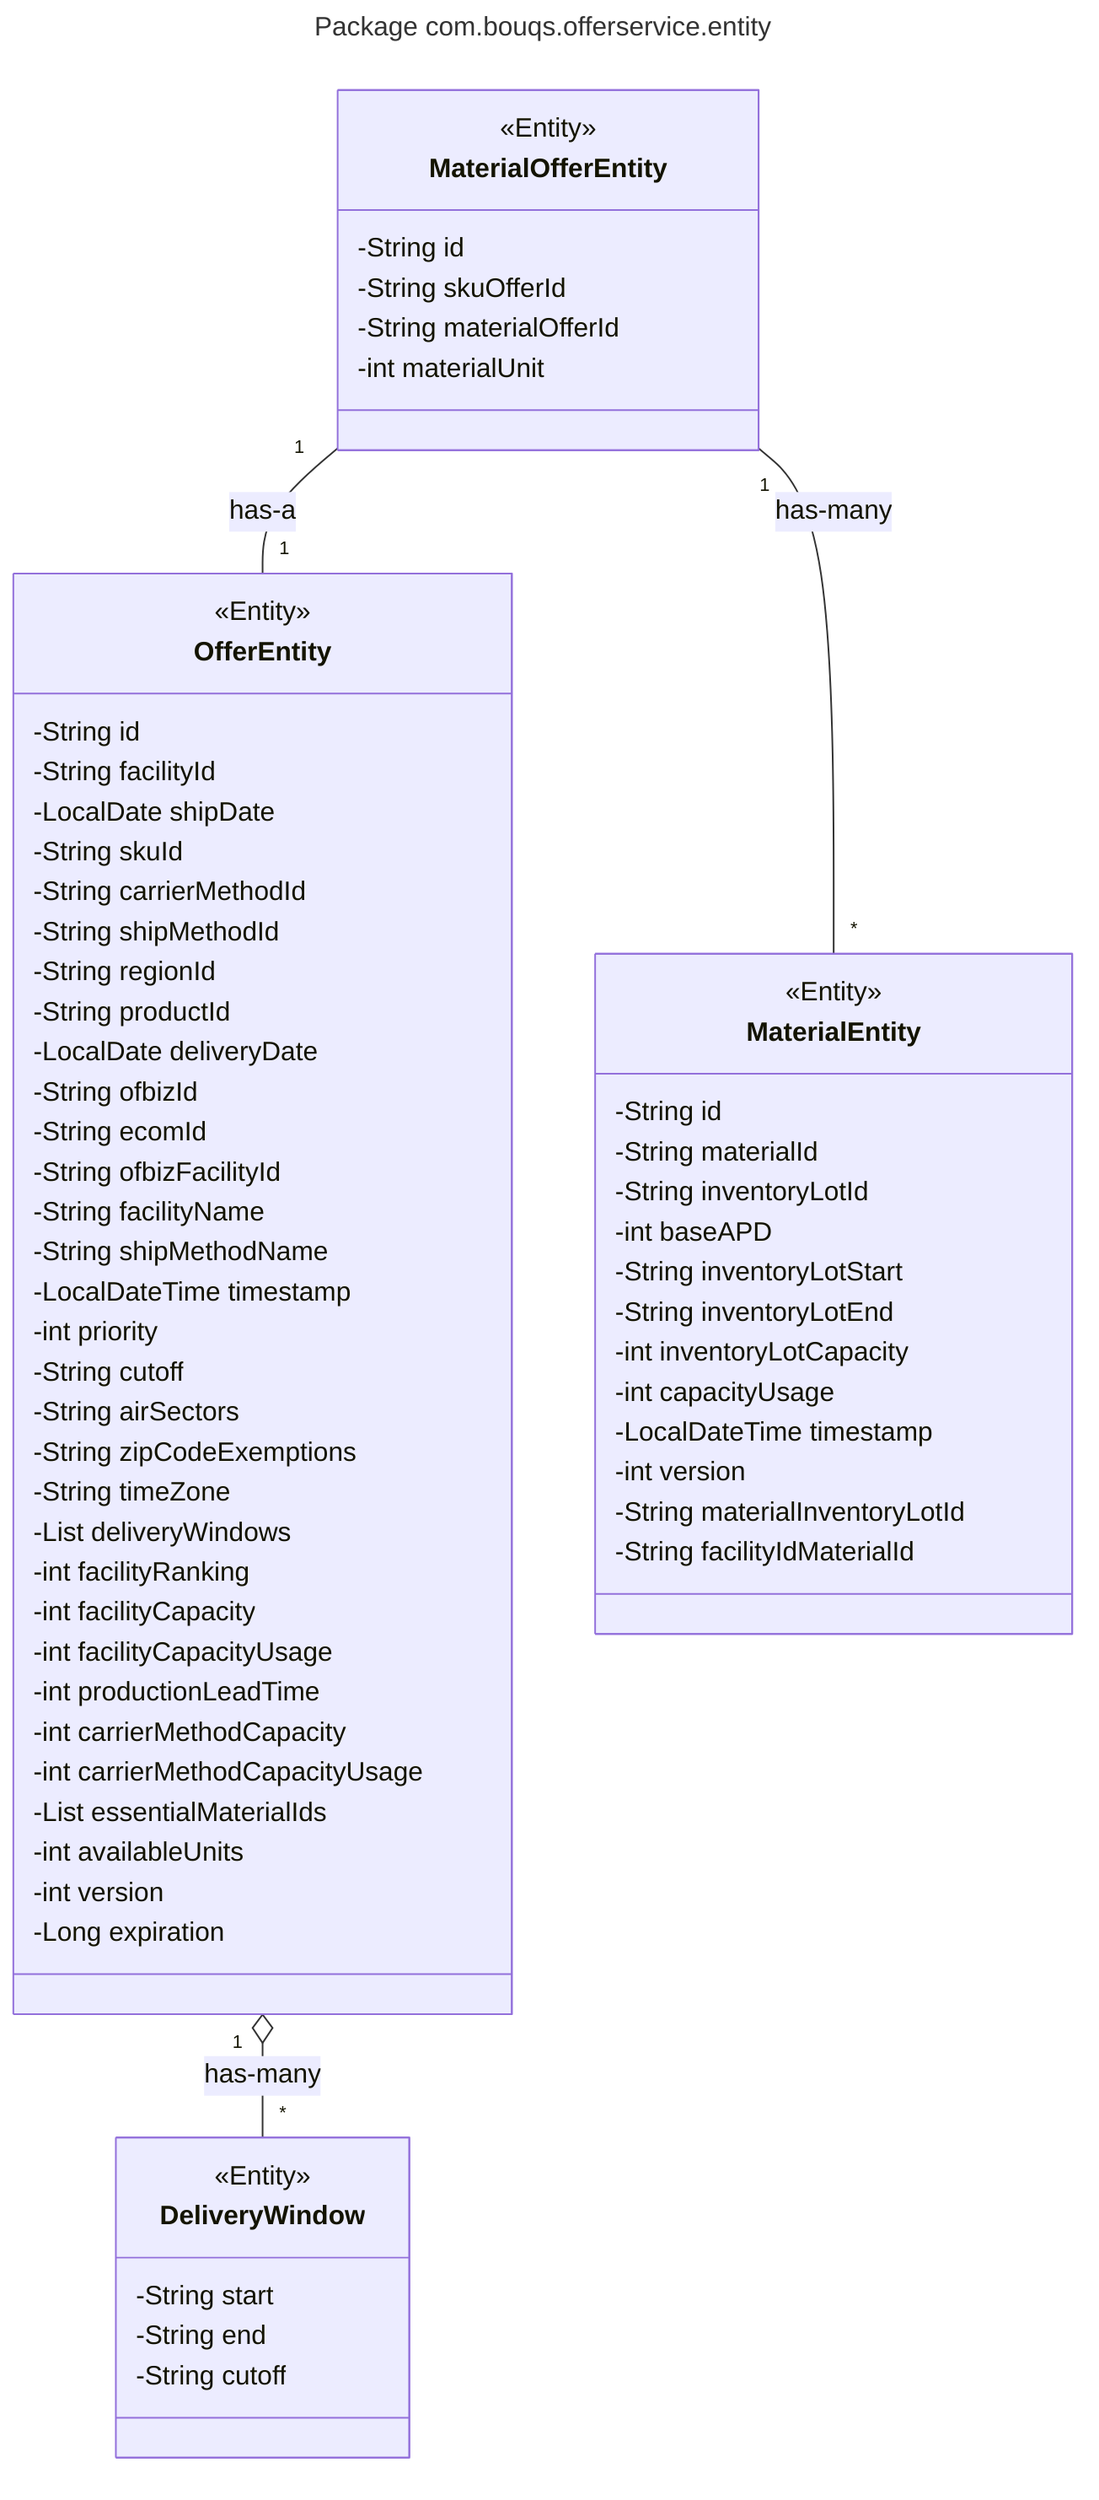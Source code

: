 ---
title: Package com.bouqs.offerservice.entity
---

classDiagram
    class OfferEntity{
        <<Entity>>
        -String id
        -String facilityId
        -LocalDate shipDate
        -String skuId
        -String carrierMethodId
        -String shipMethodId
        -String regionId
        -String productId
        -LocalDate deliveryDate
        -String ofbizId
        -String ecomId
        -String ofbizFacilityId
        -String facilityName
        -String shipMethodName
        -LocalDateTime timestamp
        -int priority
        -String cutoff
        -String airSectors
        -String zipCodeExemptions
        -String timeZone
        -List<DeliveryWindow> deliveryWindows
        -int facilityRanking
        -int facilityCapacity
        -int facilityCapacityUsage
        -int productionLeadTime
        -int carrierMethodCapacity
        -int carrierMethodCapacityUsage
        -List<String> essentialMaterialIds
        -int availableUnits
        -int version
        -Long expiration
    }

    class MaterialEntity{
        <<Entity>>
        -String id
        -String materialId
        -String inventoryLotId
        -int baseAPD
        -String inventoryLotStart
        -String inventoryLotEnd
        -int inventoryLotCapacity
        -int capacityUsage
        -LocalDateTime timestamp
        -int version
        -String materialInventoryLotId
        -String facilityIdMaterialId
    }

    class DeliveryWindow{
        <<Entity>>
        -String start
        -String end
        -String cutoff
    }

    class MaterialOfferEntity{
        <<Entity>>
        -String id
        -String skuOfferId
        -String materialOfferId
        -int materialUnit
    }
    
    OfferEntity "1" o-- "*" DeliveryWindow: has-many
    MaterialOfferEntity "1" -- "1" OfferEntity: has-a
    MaterialOfferEntity "1" -- "*" MaterialEntity: has-many